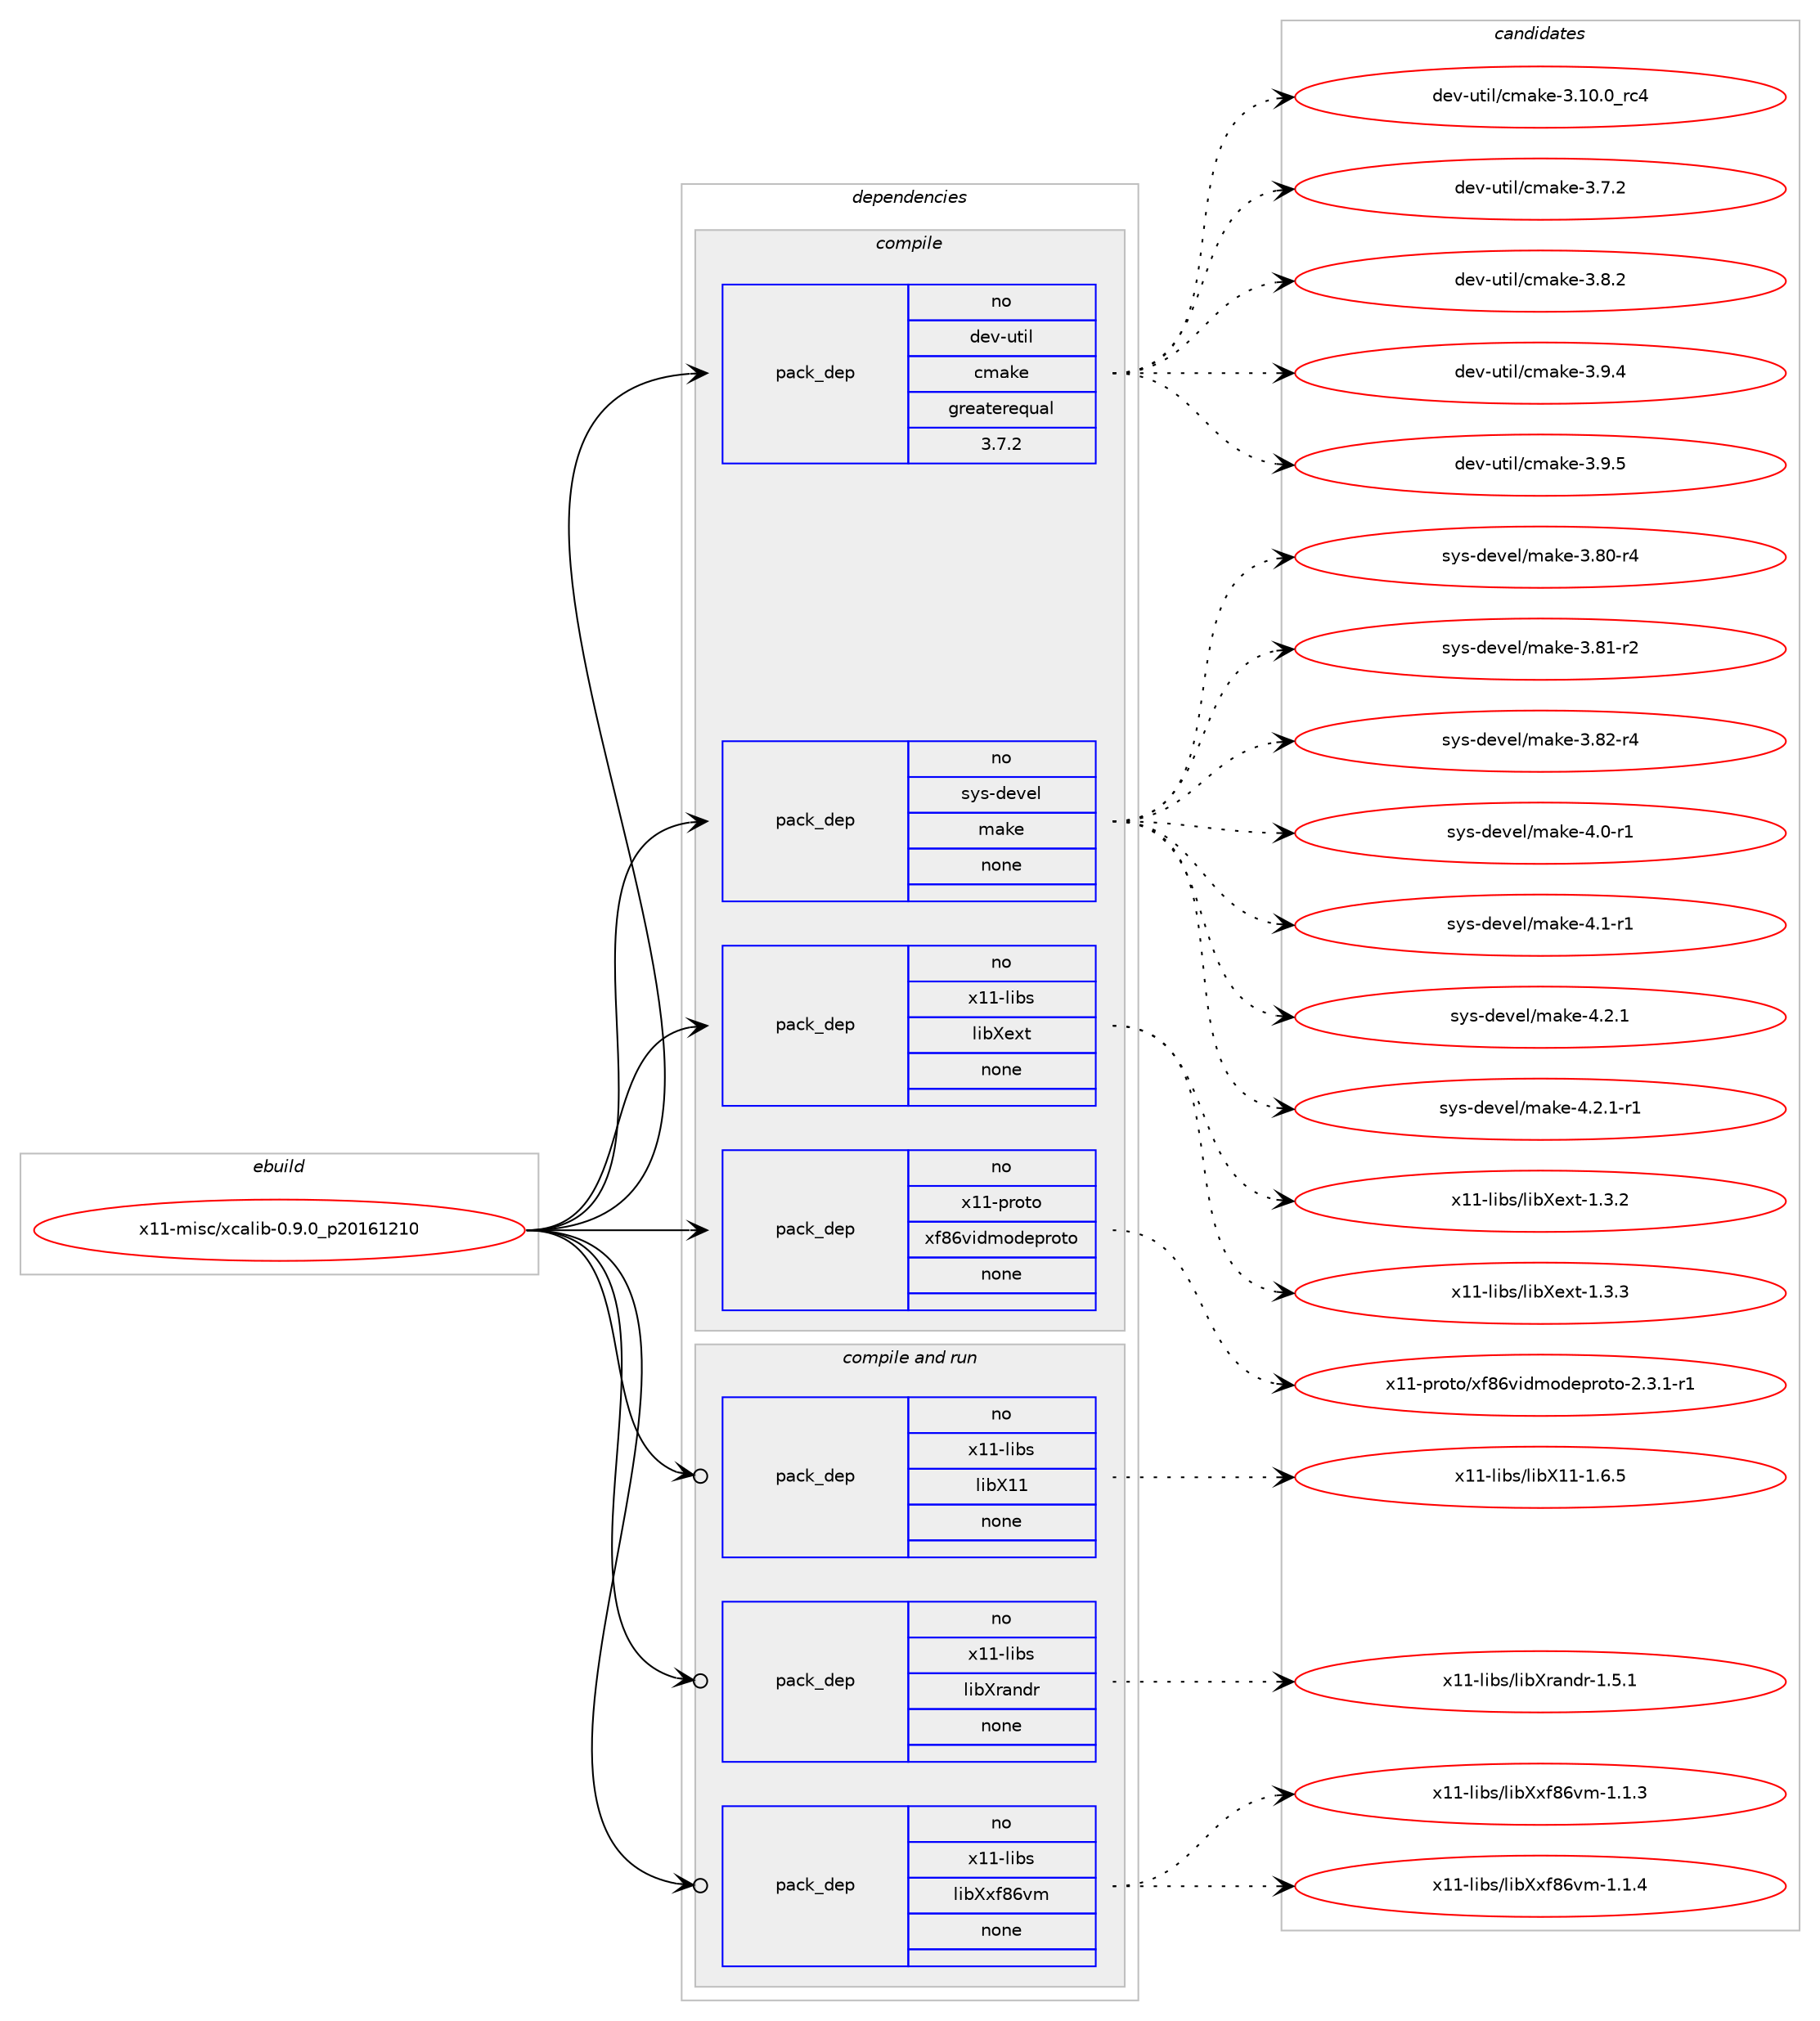 digraph prolog {

# *************
# Graph options
# *************

newrank=true;
concentrate=true;
compound=true;
graph [rankdir=LR,fontname=Helvetica,fontsize=10,ranksep=1.5];#, ranksep=2.5, nodesep=0.2];
edge  [arrowhead=vee];
node  [fontname=Helvetica,fontsize=10];

# **********
# The ebuild
# **********

subgraph cluster_leftcol {
color=gray;
rank=same;
label=<<i>ebuild</i>>;
id [label="x11-misc/xcalib-0.9.0_p20161210", color=red, width=4, href="../x11-misc/xcalib-0.9.0_p20161210.svg"];
}

# ****************
# The dependencies
# ****************

subgraph cluster_midcol {
color=gray;
label=<<i>dependencies</i>>;
subgraph cluster_compile {
fillcolor="#eeeeee";
style=filled;
label=<<i>compile</i>>;
subgraph pack391712 {
dependency524954 [label=<<TABLE BORDER="0" CELLBORDER="1" CELLSPACING="0" CELLPADDING="4" WIDTH="220"><TR><TD ROWSPAN="6" CELLPADDING="30">pack_dep</TD></TR><TR><TD WIDTH="110">no</TD></TR><TR><TD>dev-util</TD></TR><TR><TD>cmake</TD></TR><TR><TD>greaterequal</TD></TR><TR><TD>3.7.2</TD></TR></TABLE>>, shape=none, color=blue];
}
id:e -> dependency524954:w [weight=20,style="solid",arrowhead="vee"];
subgraph pack391713 {
dependency524955 [label=<<TABLE BORDER="0" CELLBORDER="1" CELLSPACING="0" CELLPADDING="4" WIDTH="220"><TR><TD ROWSPAN="6" CELLPADDING="30">pack_dep</TD></TR><TR><TD WIDTH="110">no</TD></TR><TR><TD>sys-devel</TD></TR><TR><TD>make</TD></TR><TR><TD>none</TD></TR><TR><TD></TD></TR></TABLE>>, shape=none, color=blue];
}
id:e -> dependency524955:w [weight=20,style="solid",arrowhead="vee"];
subgraph pack391714 {
dependency524956 [label=<<TABLE BORDER="0" CELLBORDER="1" CELLSPACING="0" CELLPADDING="4" WIDTH="220"><TR><TD ROWSPAN="6" CELLPADDING="30">pack_dep</TD></TR><TR><TD WIDTH="110">no</TD></TR><TR><TD>x11-libs</TD></TR><TR><TD>libXext</TD></TR><TR><TD>none</TD></TR><TR><TD></TD></TR></TABLE>>, shape=none, color=blue];
}
id:e -> dependency524956:w [weight=20,style="solid",arrowhead="vee"];
subgraph pack391715 {
dependency524957 [label=<<TABLE BORDER="0" CELLBORDER="1" CELLSPACING="0" CELLPADDING="4" WIDTH="220"><TR><TD ROWSPAN="6" CELLPADDING="30">pack_dep</TD></TR><TR><TD WIDTH="110">no</TD></TR><TR><TD>x11-proto</TD></TR><TR><TD>xf86vidmodeproto</TD></TR><TR><TD>none</TD></TR><TR><TD></TD></TR></TABLE>>, shape=none, color=blue];
}
id:e -> dependency524957:w [weight=20,style="solid",arrowhead="vee"];
}
subgraph cluster_compileandrun {
fillcolor="#eeeeee";
style=filled;
label=<<i>compile and run</i>>;
subgraph pack391716 {
dependency524958 [label=<<TABLE BORDER="0" CELLBORDER="1" CELLSPACING="0" CELLPADDING="4" WIDTH="220"><TR><TD ROWSPAN="6" CELLPADDING="30">pack_dep</TD></TR><TR><TD WIDTH="110">no</TD></TR><TR><TD>x11-libs</TD></TR><TR><TD>libX11</TD></TR><TR><TD>none</TD></TR><TR><TD></TD></TR></TABLE>>, shape=none, color=blue];
}
id:e -> dependency524958:w [weight=20,style="solid",arrowhead="odotvee"];
subgraph pack391717 {
dependency524959 [label=<<TABLE BORDER="0" CELLBORDER="1" CELLSPACING="0" CELLPADDING="4" WIDTH="220"><TR><TD ROWSPAN="6" CELLPADDING="30">pack_dep</TD></TR><TR><TD WIDTH="110">no</TD></TR><TR><TD>x11-libs</TD></TR><TR><TD>libXrandr</TD></TR><TR><TD>none</TD></TR><TR><TD></TD></TR></TABLE>>, shape=none, color=blue];
}
id:e -> dependency524959:w [weight=20,style="solid",arrowhead="odotvee"];
subgraph pack391718 {
dependency524960 [label=<<TABLE BORDER="0" CELLBORDER="1" CELLSPACING="0" CELLPADDING="4" WIDTH="220"><TR><TD ROWSPAN="6" CELLPADDING="30">pack_dep</TD></TR><TR><TD WIDTH="110">no</TD></TR><TR><TD>x11-libs</TD></TR><TR><TD>libXxf86vm</TD></TR><TR><TD>none</TD></TR><TR><TD></TD></TR></TABLE>>, shape=none, color=blue];
}
id:e -> dependency524960:w [weight=20,style="solid",arrowhead="odotvee"];
}
subgraph cluster_run {
fillcolor="#eeeeee";
style=filled;
label=<<i>run</i>>;
}
}

# **************
# The candidates
# **************

subgraph cluster_choices {
rank=same;
color=gray;
label=<<i>candidates</i>>;

subgraph choice391712 {
color=black;
nodesep=1;
choice1001011184511711610510847991099710710145514649484648951149952 [label="dev-util/cmake-3.10.0_rc4", color=red, width=4,href="../dev-util/cmake-3.10.0_rc4.svg"];
choice10010111845117116105108479910997107101455146554650 [label="dev-util/cmake-3.7.2", color=red, width=4,href="../dev-util/cmake-3.7.2.svg"];
choice10010111845117116105108479910997107101455146564650 [label="dev-util/cmake-3.8.2", color=red, width=4,href="../dev-util/cmake-3.8.2.svg"];
choice10010111845117116105108479910997107101455146574652 [label="dev-util/cmake-3.9.4", color=red, width=4,href="../dev-util/cmake-3.9.4.svg"];
choice10010111845117116105108479910997107101455146574653 [label="dev-util/cmake-3.9.5", color=red, width=4,href="../dev-util/cmake-3.9.5.svg"];
dependency524954:e -> choice1001011184511711610510847991099710710145514649484648951149952:w [style=dotted,weight="100"];
dependency524954:e -> choice10010111845117116105108479910997107101455146554650:w [style=dotted,weight="100"];
dependency524954:e -> choice10010111845117116105108479910997107101455146564650:w [style=dotted,weight="100"];
dependency524954:e -> choice10010111845117116105108479910997107101455146574652:w [style=dotted,weight="100"];
dependency524954:e -> choice10010111845117116105108479910997107101455146574653:w [style=dotted,weight="100"];
}
subgraph choice391713 {
color=black;
nodesep=1;
choice11512111545100101118101108471099710710145514656484511452 [label="sys-devel/make-3.80-r4", color=red, width=4,href="../sys-devel/make-3.80-r4.svg"];
choice11512111545100101118101108471099710710145514656494511450 [label="sys-devel/make-3.81-r2", color=red, width=4,href="../sys-devel/make-3.81-r2.svg"];
choice11512111545100101118101108471099710710145514656504511452 [label="sys-devel/make-3.82-r4", color=red, width=4,href="../sys-devel/make-3.82-r4.svg"];
choice115121115451001011181011084710997107101455246484511449 [label="sys-devel/make-4.0-r1", color=red, width=4,href="../sys-devel/make-4.0-r1.svg"];
choice115121115451001011181011084710997107101455246494511449 [label="sys-devel/make-4.1-r1", color=red, width=4,href="../sys-devel/make-4.1-r1.svg"];
choice115121115451001011181011084710997107101455246504649 [label="sys-devel/make-4.2.1", color=red, width=4,href="../sys-devel/make-4.2.1.svg"];
choice1151211154510010111810110847109971071014552465046494511449 [label="sys-devel/make-4.2.1-r1", color=red, width=4,href="../sys-devel/make-4.2.1-r1.svg"];
dependency524955:e -> choice11512111545100101118101108471099710710145514656484511452:w [style=dotted,weight="100"];
dependency524955:e -> choice11512111545100101118101108471099710710145514656494511450:w [style=dotted,weight="100"];
dependency524955:e -> choice11512111545100101118101108471099710710145514656504511452:w [style=dotted,weight="100"];
dependency524955:e -> choice115121115451001011181011084710997107101455246484511449:w [style=dotted,weight="100"];
dependency524955:e -> choice115121115451001011181011084710997107101455246494511449:w [style=dotted,weight="100"];
dependency524955:e -> choice115121115451001011181011084710997107101455246504649:w [style=dotted,weight="100"];
dependency524955:e -> choice1151211154510010111810110847109971071014552465046494511449:w [style=dotted,weight="100"];
}
subgraph choice391714 {
color=black;
nodesep=1;
choice12049494510810598115471081059888101120116454946514650 [label="x11-libs/libXext-1.3.2", color=red, width=4,href="../x11-libs/libXext-1.3.2.svg"];
choice12049494510810598115471081059888101120116454946514651 [label="x11-libs/libXext-1.3.3", color=red, width=4,href="../x11-libs/libXext-1.3.3.svg"];
dependency524956:e -> choice12049494510810598115471081059888101120116454946514650:w [style=dotted,weight="100"];
dependency524956:e -> choice12049494510810598115471081059888101120116454946514651:w [style=dotted,weight="100"];
}
subgraph choice391715 {
color=black;
nodesep=1;
choice1204949451121141111161114712010256541181051001091111001011121141111161114550465146494511449 [label="x11-proto/xf86vidmodeproto-2.3.1-r1", color=red, width=4,href="../x11-proto/xf86vidmodeproto-2.3.1-r1.svg"];
dependency524957:e -> choice1204949451121141111161114712010256541181051001091111001011121141111161114550465146494511449:w [style=dotted,weight="100"];
}
subgraph choice391716 {
color=black;
nodesep=1;
choice120494945108105981154710810598884949454946544653 [label="x11-libs/libX11-1.6.5", color=red, width=4,href="../x11-libs/libX11-1.6.5.svg"];
dependency524958:e -> choice120494945108105981154710810598884949454946544653:w [style=dotted,weight="100"];
}
subgraph choice391717 {
color=black;
nodesep=1;
choice1204949451081059811547108105988811497110100114454946534649 [label="x11-libs/libXrandr-1.5.1", color=red, width=4,href="../x11-libs/libXrandr-1.5.1.svg"];
dependency524959:e -> choice1204949451081059811547108105988811497110100114454946534649:w [style=dotted,weight="100"];
}
subgraph choice391718 {
color=black;
nodesep=1;
choice120494945108105981154710810598881201025654118109454946494651 [label="x11-libs/libXxf86vm-1.1.3", color=red, width=4,href="../x11-libs/libXxf86vm-1.1.3.svg"];
choice120494945108105981154710810598881201025654118109454946494652 [label="x11-libs/libXxf86vm-1.1.4", color=red, width=4,href="../x11-libs/libXxf86vm-1.1.4.svg"];
dependency524960:e -> choice120494945108105981154710810598881201025654118109454946494651:w [style=dotted,weight="100"];
dependency524960:e -> choice120494945108105981154710810598881201025654118109454946494652:w [style=dotted,weight="100"];
}
}

}

